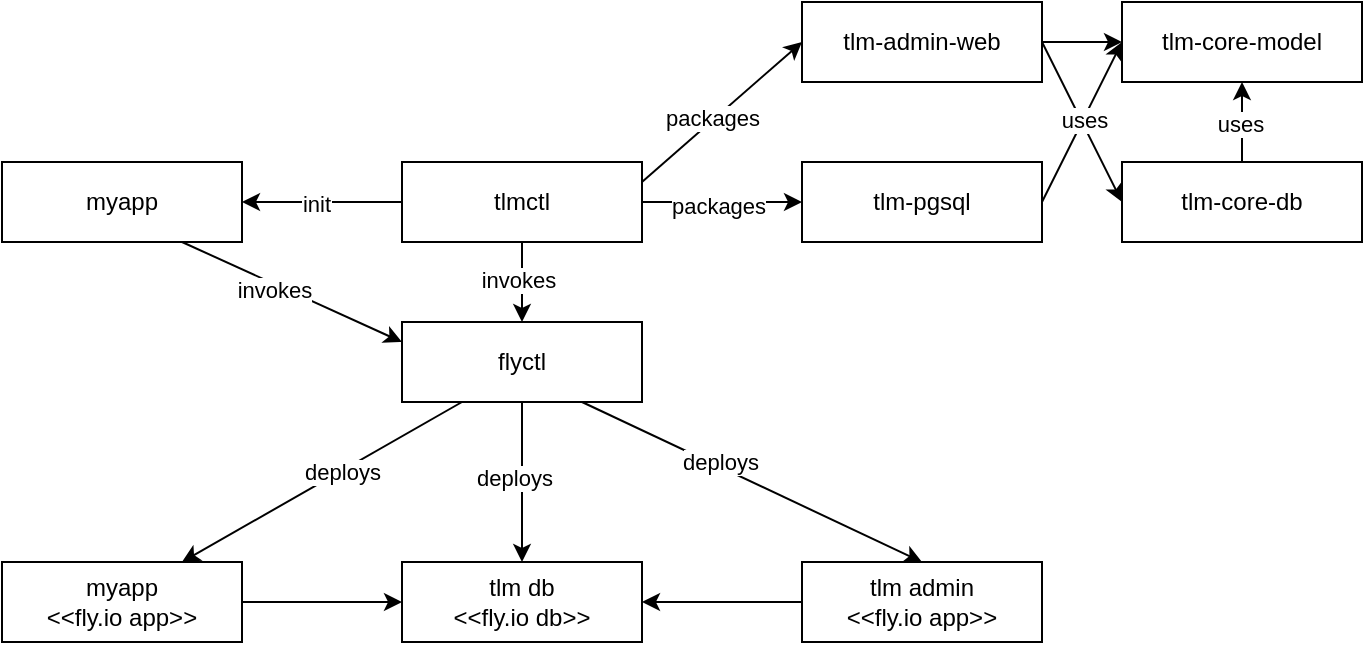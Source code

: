 <mxfile version="21.1.2" type="device">
  <diagram name="Page-1" id="AiBExB57AJev1wgcHO7U">
    <mxGraphModel dx="984" dy="658" grid="1" gridSize="10" guides="1" tooltips="1" connect="1" arrows="1" fold="1" page="1" pageScale="1" pageWidth="827" pageHeight="1169" math="0" shadow="0">
      <root>
        <mxCell id="0" />
        <mxCell id="1" parent="0" />
        <mxCell id="8Kv-NPAgWj66kvWzu-J8-23" style="edgeStyle=none;rounded=0;orthogonalLoop=1;jettySize=auto;html=1;exitX=1;exitY=0.5;exitDx=0;exitDy=0;entryX=0;entryY=0.5;entryDx=0;entryDy=0;" parent="1" source="8Kv-NPAgWj66kvWzu-J8-10" target="8Kv-NPAgWj66kvWzu-J8-17" edge="1">
          <mxGeometry relative="1" as="geometry" />
        </mxCell>
        <mxCell id="8Kv-NPAgWj66kvWzu-J8-32" style="edgeStyle=none;rounded=0;orthogonalLoop=1;jettySize=auto;html=1;exitX=0;exitY=0.5;exitDx=0;exitDy=0;entryX=1;entryY=0.5;entryDx=0;entryDy=0;" parent="1" source="8Kv-NPAgWj66kvWzu-J8-1" target="8Kv-NPAgWj66kvWzu-J8-2" edge="1">
          <mxGeometry relative="1" as="geometry" />
        </mxCell>
        <mxCell id="8Kv-NPAgWj66kvWzu-J8-1" value="tlm admin&lt;br&gt;&amp;lt;&amp;lt;fly.io app&amp;gt;&amp;gt;" style="rounded=0;whiteSpace=wrap;html=1;" parent="1" vertex="1">
          <mxGeometry x="520" y="480" width="120" height="40" as="geometry" />
        </mxCell>
        <mxCell id="8Kv-NPAgWj66kvWzu-J8-2" value="tlm db&lt;br&gt;&amp;lt;&amp;lt;fly.io db&amp;gt;&amp;gt;" style="rounded=0;whiteSpace=wrap;html=1;" parent="1" vertex="1">
          <mxGeometry x="320" y="480" width="120" height="40" as="geometry" />
        </mxCell>
        <mxCell id="8Kv-NPAgWj66kvWzu-J8-4" style="rounded=0;orthogonalLoop=1;jettySize=auto;html=1;exitX=0.75;exitY=1;exitDx=0;exitDy=0;entryX=0.5;entryY=0;entryDx=0;entryDy=0;" parent="1" source="8Kv-NPAgWj66kvWzu-J8-3" target="8Kv-NPAgWj66kvWzu-J8-1" edge="1">
          <mxGeometry relative="1" as="geometry" />
        </mxCell>
        <mxCell id="8Kv-NPAgWj66kvWzu-J8-13" value="deploys" style="edgeLabel;html=1;align=center;verticalAlign=middle;resizable=0;points=[];" parent="8Kv-NPAgWj66kvWzu-J8-4" vertex="1" connectable="0">
          <mxGeometry x="-0.2" y="2" relative="1" as="geometry">
            <mxPoint as="offset" />
          </mxGeometry>
        </mxCell>
        <mxCell id="8Kv-NPAgWj66kvWzu-J8-5" style="rounded=0;orthogonalLoop=1;jettySize=auto;html=1;exitX=0.5;exitY=1;exitDx=0;exitDy=0;entryX=0.5;entryY=0;entryDx=0;entryDy=0;" parent="1" source="8Kv-NPAgWj66kvWzu-J8-3" target="8Kv-NPAgWj66kvWzu-J8-2" edge="1">
          <mxGeometry relative="1" as="geometry" />
        </mxCell>
        <mxCell id="8Kv-NPAgWj66kvWzu-J8-14" value="deploys" style="edgeLabel;html=1;align=center;verticalAlign=middle;resizable=0;points=[];" parent="8Kv-NPAgWj66kvWzu-J8-5" vertex="1" connectable="0">
          <mxGeometry x="-0.048" y="-4" relative="1" as="geometry">
            <mxPoint as="offset" />
          </mxGeometry>
        </mxCell>
        <mxCell id="8Kv-NPAgWj66kvWzu-J8-12" style="edgeStyle=none;rounded=0;orthogonalLoop=1;jettySize=auto;html=1;exitX=0.25;exitY=1;exitDx=0;exitDy=0;entryX=0.75;entryY=0;entryDx=0;entryDy=0;" parent="1" source="8Kv-NPAgWj66kvWzu-J8-3" target="8Kv-NPAgWj66kvWzu-J8-11" edge="1">
          <mxGeometry relative="1" as="geometry" />
        </mxCell>
        <mxCell id="8Kv-NPAgWj66kvWzu-J8-15" value="deploys" style="edgeLabel;html=1;align=center;verticalAlign=middle;resizable=0;points=[];" parent="8Kv-NPAgWj66kvWzu-J8-12" vertex="1" connectable="0">
          <mxGeometry x="-0.117" relative="1" as="geometry">
            <mxPoint x="1" as="offset" />
          </mxGeometry>
        </mxCell>
        <mxCell id="8Kv-NPAgWj66kvWzu-J8-3" value="flyctl" style="rounded=0;whiteSpace=wrap;html=1;" parent="1" vertex="1">
          <mxGeometry x="320" y="360" width="120" height="40" as="geometry" />
        </mxCell>
        <mxCell id="8Kv-NPAgWj66kvWzu-J8-7" style="rounded=0;orthogonalLoop=1;jettySize=auto;html=1;exitX=0.5;exitY=1;exitDx=0;exitDy=0;entryX=0.5;entryY=0;entryDx=0;entryDy=0;" parent="1" source="8Kv-NPAgWj66kvWzu-J8-6" target="8Kv-NPAgWj66kvWzu-J8-3" edge="1">
          <mxGeometry relative="1" as="geometry" />
        </mxCell>
        <mxCell id="8Kv-NPAgWj66kvWzu-J8-16" value="invokes" style="edgeLabel;html=1;align=center;verticalAlign=middle;resizable=0;points=[];" parent="8Kv-NPAgWj66kvWzu-J8-7" vertex="1" connectable="0">
          <mxGeometry x="-0.05" y="-2" relative="1" as="geometry">
            <mxPoint as="offset" />
          </mxGeometry>
        </mxCell>
        <mxCell id="8Kv-NPAgWj66kvWzu-J8-18" style="edgeStyle=none;rounded=0;orthogonalLoop=1;jettySize=auto;html=1;exitX=1;exitY=0.25;exitDx=0;exitDy=0;entryX=0;entryY=0.5;entryDx=0;entryDy=0;" parent="1" source="8Kv-NPAgWj66kvWzu-J8-6" target="8Kv-NPAgWj66kvWzu-J8-10" edge="1">
          <mxGeometry relative="1" as="geometry" />
        </mxCell>
        <mxCell id="8Kv-NPAgWj66kvWzu-J8-30" value="packages" style="edgeLabel;html=1;align=center;verticalAlign=middle;resizable=0;points=[];" parent="8Kv-NPAgWj66kvWzu-J8-18" vertex="1" connectable="0">
          <mxGeometry x="-0.108" y="1" relative="1" as="geometry">
            <mxPoint as="offset" />
          </mxGeometry>
        </mxCell>
        <mxCell id="8Kv-NPAgWj66kvWzu-J8-19" style="edgeStyle=none;rounded=0;orthogonalLoop=1;jettySize=auto;html=1;exitX=1;exitY=0.5;exitDx=0;exitDy=0;" parent="1" source="8Kv-NPAgWj66kvWzu-J8-6" target="8Kv-NPAgWj66kvWzu-J8-9" edge="1">
          <mxGeometry relative="1" as="geometry" />
        </mxCell>
        <mxCell id="8Kv-NPAgWj66kvWzu-J8-29" value="packages" style="edgeLabel;html=1;align=center;verticalAlign=middle;resizable=0;points=[];" parent="8Kv-NPAgWj66kvWzu-J8-19" vertex="1" connectable="0">
          <mxGeometry x="-0.05" y="-2" relative="1" as="geometry">
            <mxPoint as="offset" />
          </mxGeometry>
        </mxCell>
        <mxCell id="8Kv-NPAgWj66kvWzu-J8-36" style="edgeStyle=none;rounded=0;orthogonalLoop=1;jettySize=auto;html=1;exitX=0;exitY=0.5;exitDx=0;exitDy=0;entryX=1;entryY=0.5;entryDx=0;entryDy=0;" parent="1" source="8Kv-NPAgWj66kvWzu-J8-6" target="8Kv-NPAgWj66kvWzu-J8-34" edge="1">
          <mxGeometry relative="1" as="geometry" />
        </mxCell>
        <mxCell id="8Kv-NPAgWj66kvWzu-J8-37" value="init" style="edgeLabel;html=1;align=center;verticalAlign=middle;resizable=0;points=[];" parent="8Kv-NPAgWj66kvWzu-J8-36" vertex="1" connectable="0">
          <mxGeometry x="0.075" y="1" relative="1" as="geometry">
            <mxPoint as="offset" />
          </mxGeometry>
        </mxCell>
        <mxCell id="8Kv-NPAgWj66kvWzu-J8-6" value="tlmctl" style="rounded=0;whiteSpace=wrap;html=1;" parent="1" vertex="1">
          <mxGeometry x="320" y="280" width="120" height="40" as="geometry" />
        </mxCell>
        <mxCell id="8Kv-NPAgWj66kvWzu-J8-8" value="tlm-core-model" style="rounded=0;whiteSpace=wrap;html=1;" parent="1" vertex="1">
          <mxGeometry x="680" y="200" width="120" height="40" as="geometry" />
        </mxCell>
        <mxCell id="8Kv-NPAgWj66kvWzu-J8-9" value="tlm-pgsql" style="rounded=0;whiteSpace=wrap;html=1;" parent="1" vertex="1">
          <mxGeometry x="520" y="280" width="120" height="40" as="geometry" />
        </mxCell>
        <mxCell id="8Kv-NPAgWj66kvWzu-J8-25" style="edgeStyle=none;rounded=0;orthogonalLoop=1;jettySize=auto;html=1;exitX=1;exitY=0.5;exitDx=0;exitDy=0;entryX=0;entryY=0.5;entryDx=0;entryDy=0;" parent="1" source="8Kv-NPAgWj66kvWzu-J8-9" target="8Kv-NPAgWj66kvWzu-J8-8" edge="1">
          <mxGeometry relative="1" as="geometry" />
        </mxCell>
        <mxCell id="8Kv-NPAgWj66kvWzu-J8-28" value="uses" style="edgeLabel;html=1;align=center;verticalAlign=middle;resizable=0;points=[];" parent="8Kv-NPAgWj66kvWzu-J8-25" vertex="1" connectable="0">
          <mxGeometry x="-0.14" y="1" relative="1" as="geometry">
            <mxPoint x="4" y="-6" as="offset" />
          </mxGeometry>
        </mxCell>
        <mxCell id="8Kv-NPAgWj66kvWzu-J8-21" style="edgeStyle=none;rounded=0;orthogonalLoop=1;jettySize=auto;html=1;exitX=1;exitY=0.5;exitDx=0;exitDy=0;entryX=0;entryY=0.5;entryDx=0;entryDy=0;" parent="1" source="8Kv-NPAgWj66kvWzu-J8-10" target="8Kv-NPAgWj66kvWzu-J8-8" edge="1">
          <mxGeometry relative="1" as="geometry" />
        </mxCell>
        <mxCell id="8Kv-NPAgWj66kvWzu-J8-10" value="tlm-admin-web" style="rounded=0;whiteSpace=wrap;html=1;" parent="1" vertex="1">
          <mxGeometry x="520" y="200" width="120" height="40" as="geometry" />
        </mxCell>
        <mxCell id="8Kv-NPAgWj66kvWzu-J8-33" style="edgeStyle=none;rounded=0;orthogonalLoop=1;jettySize=auto;html=1;exitX=1;exitY=0.5;exitDx=0;exitDy=0;entryX=0;entryY=0.5;entryDx=0;entryDy=0;" parent="1" source="8Kv-NPAgWj66kvWzu-J8-11" target="8Kv-NPAgWj66kvWzu-J8-2" edge="1">
          <mxGeometry relative="1" as="geometry" />
        </mxCell>
        <mxCell id="8Kv-NPAgWj66kvWzu-J8-11" value="myapp&lt;br&gt;&amp;lt;&amp;lt;fly.io app&amp;gt;&amp;gt;" style="rounded=0;whiteSpace=wrap;html=1;" parent="1" vertex="1">
          <mxGeometry x="120" y="480" width="120" height="40" as="geometry" />
        </mxCell>
        <mxCell id="8Kv-NPAgWj66kvWzu-J8-26" style="edgeStyle=none;rounded=0;orthogonalLoop=1;jettySize=auto;html=1;exitX=0.5;exitY=0;exitDx=0;exitDy=0;entryX=0.5;entryY=1;entryDx=0;entryDy=0;" parent="1" source="8Kv-NPAgWj66kvWzu-J8-17" target="8Kv-NPAgWj66kvWzu-J8-8" edge="1">
          <mxGeometry relative="1" as="geometry" />
        </mxCell>
        <mxCell id="8Kv-NPAgWj66kvWzu-J8-27" value="uses" style="edgeLabel;html=1;align=center;verticalAlign=middle;resizable=0;points=[];" parent="8Kv-NPAgWj66kvWzu-J8-26" vertex="1" connectable="0">
          <mxGeometry x="-0.05" y="1" relative="1" as="geometry">
            <mxPoint as="offset" />
          </mxGeometry>
        </mxCell>
        <mxCell id="8Kv-NPAgWj66kvWzu-J8-17" value="tlm-core-db" style="rounded=0;whiteSpace=wrap;html=1;" parent="1" vertex="1">
          <mxGeometry x="680" y="280" width="120" height="40" as="geometry" />
        </mxCell>
        <mxCell id="8Kv-NPAgWj66kvWzu-J8-38" style="edgeStyle=none;rounded=0;orthogonalLoop=1;jettySize=auto;html=1;exitX=0.75;exitY=1;exitDx=0;exitDy=0;entryX=0;entryY=0.25;entryDx=0;entryDy=0;" parent="1" source="8Kv-NPAgWj66kvWzu-J8-34" target="8Kv-NPAgWj66kvWzu-J8-3" edge="1">
          <mxGeometry relative="1" as="geometry" />
        </mxCell>
        <mxCell id="8Kv-NPAgWj66kvWzu-J8-39" value="invokes" style="edgeLabel;html=1;align=center;verticalAlign=middle;resizable=0;points=[];" parent="8Kv-NPAgWj66kvWzu-J8-38" vertex="1" connectable="0">
          <mxGeometry x="-0.139" y="-3" relative="1" as="geometry">
            <mxPoint as="offset" />
          </mxGeometry>
        </mxCell>
        <mxCell id="8Kv-NPAgWj66kvWzu-J8-34" value="myapp" style="rounded=0;whiteSpace=wrap;html=1;" parent="1" vertex="1">
          <mxGeometry x="120" y="280" width="120" height="40" as="geometry" />
        </mxCell>
      </root>
    </mxGraphModel>
  </diagram>
</mxfile>
